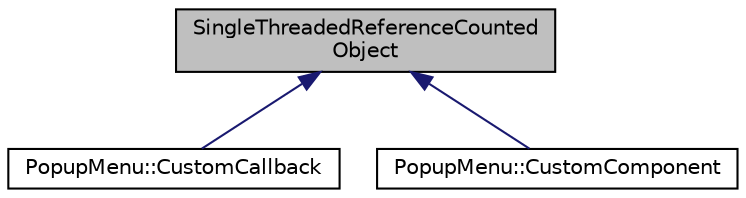 digraph "SingleThreadedReferenceCountedObject"
{
  bgcolor="transparent";
  edge [fontname="Helvetica",fontsize="10",labelfontname="Helvetica",labelfontsize="10"];
  node [fontname="Helvetica",fontsize="10",shape=record];
  Node0 [label="SingleThreadedReferenceCounted\lObject",height=0.2,width=0.4,color="black", fillcolor="grey75", style="filled", fontcolor="black"];
  Node0 -> Node1 [dir="back",color="midnightblue",fontsize="10",style="solid",fontname="Helvetica"];
  Node1 [label="PopupMenu::CustomCallback",height=0.2,width=0.4,color="black",URL="$classPopupMenu_1_1CustomCallback.html",tooltip="A user-defined callback that can be used for specific items in a popup menu. "];
  Node0 -> Node2 [dir="back",color="midnightblue",fontsize="10",style="solid",fontname="Helvetica"];
  Node2 [label="PopupMenu::CustomComponent",height=0.2,width=0.4,color="black",URL="$classPopupMenu_1_1CustomComponent.html",tooltip="A user-defined component that can be used as an item in a popup menu. "];
}
